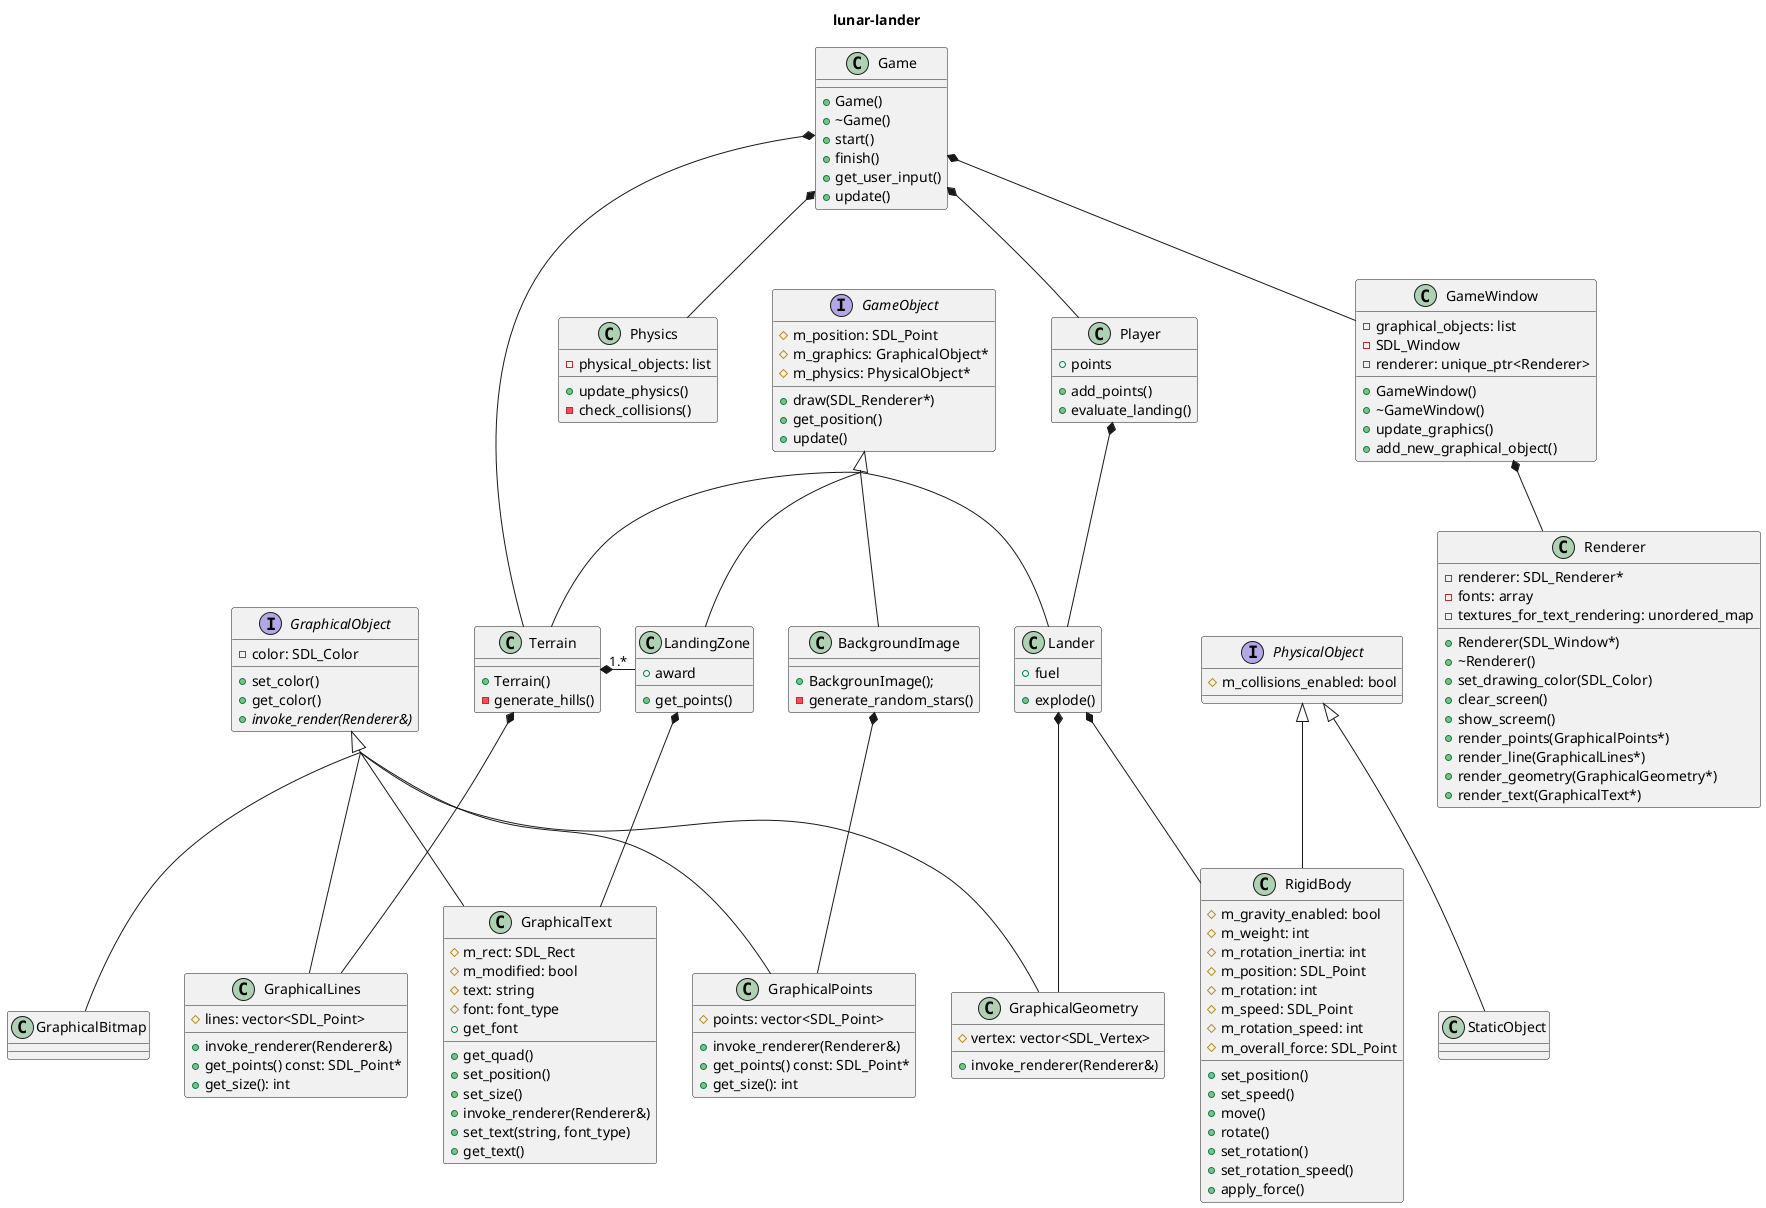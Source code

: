 @startuml lunar-lander
skinparam groupInheritance 3
title lunar-lander
Interface PhysicalObject{
    #m_collisions_enabled: bool
}
class RigidBody{
    #m_gravity_enabled: bool
    #m_weight: int
    #m_rotation_inertia: int
    #m_position: SDL_Point
    #m_rotation: int
    #m_speed: SDL_Point
    #m_rotation_speed: int
    #m_overall_force: SDL_Point
    +set_position()
    +set_speed()
    +move()
    +rotate()
    +set_rotation()
    +set_rotation_speed()
    +apply_force()
}
class StaticObject{

}
interface GraphicalObject{
    -color: SDL_Color
    +set_color()
    +get_color()
    +{abstract} invoke_render(Renderer&)
}
class GraphicalPoints{
    +invoke_renderer(Renderer&)
    +get_points() const: SDL_Point*
    +get_size(): int
    #points: vector<SDL_Point>

}
class GraphicalLines{
    +invoke_renderer(Renderer&)
    +get_points() const: SDL_Point*
    +get_size(): int
    #lines: vector<SDL_Point>

}
class GraphicalGeometry{
    +invoke_renderer(Renderer&)
    #vertex: vector<SDL_Vertex>
}
class GraphicalText{
    #m_rect: SDL_Rect
    #m_modified: bool
    #text: string
    #font: font_type
    +get_quad()
    +set_position()
    +set_size()
    +invoke_renderer(Renderer&)
    +set_text(string, font_type)
    +get_text()
    +get_font
}
class GraphicalBitmap{

}
interface GameObject{
    #m_position: SDL_Point
    #m_graphics: GraphicalObject*
    #m_physics: PhysicalObject*
    +draw(SDL_Renderer*)
    +get_position()
    +update()
}

class Game{
    +Game()
    +~Game()
    +start()
    +finish()
    +get_user_input()
    +update()
}

class GameWindow{
    +GameWindow()
    +~GameWindow()
    -graphical_objects: list
    -SDL_Window
    -renderer: unique_ptr<Renderer>
    +update_graphics()
    +add_new_graphical_object()
    
}
class Renderer{
    +Renderer(SDL_Window*)
    +~Renderer()
    +set_drawing_color(SDL_Color)
    +clear_screen()
    +show_screem()
    +render_points(GraphicalPoints*)
    +render_line(GraphicalLines*)
    +render_geometry(GraphicalGeometry*)
    +render_text(GraphicalText*)
    -renderer: SDL_Renderer*
    -fonts: array
    -textures_for_text_rendering: unordered_map
}

class Player{
    +points
    +add_points()
    +evaluate_landing()
}
class Physics{
    -physical_objects: list
    +update_physics()
    -check_collisions()
}
together {
together {
class LandingZone{
    +award
    +get_points()
}
class Terrain{
    +Terrain()
    -generate_hills()
}
}
class BackgroundImage{
    +BackgrounImage();
    -generate_random_stars()
}
class Lander{
    +fuel
    +explode()
}
}

' class UI{
'     +get_quad(): SDL_Rect
'     -ui_elements: list
'     -fonts: array
' }
' abstract UIElement{
'     -position: SDL_Point
'     -size: SDL_Point
' }

Game *-- Physics
Game *-- Player
Game *-- Terrain
Game *-- GameWindow
' Game *-- UI
GameWindow *-down- Renderer

PhysicalObject <|-- RigidBody
PhysicalObject <|-- StaticObject

GraphicalObject <|.. GraphicalGeometry
GraphicalObject <|.. GraphicalLines
GraphicalObject <|.. GraphicalPoints
GraphicalObject <|.. GraphicalText
GraphicalObject <|.. GraphicalBitmap

GameObject <|-- Terrain
GameObject <|-- Lander
GameObject <|-- LandingZone
GameObject <|-- BackgroundImage
' GraphicalText <|.. UITextElement

Lander *-- GraphicalGeometry
BackgroundImage *-- GraphicalPoints
Terrain *-- GraphicalLines
LandingZone *-- GraphicalText

' UIElement <|.right. UITextElement
' UIElement <|.left. UIGraphicalElement
Lander  *-- RigidBody
Player *-- Lander
Terrain *-right- "1.*"LandingZone
' UI *-- "1.*" UIElement
